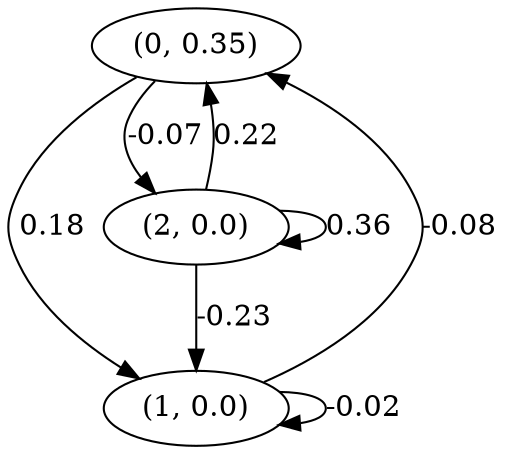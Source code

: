 digraph {
    0 [ label = "(0, 0.35)" ]
    1 [ label = "(1, 0.0)" ]
    2 [ label = "(2, 0.0)" ]
    1 -> 1 [ label = "-0.02" ]
    2 -> 2 [ label = "0.36" ]
    1 -> 0 [ label = "-0.08" ]
    2 -> 0 [ label = "0.22" ]
    0 -> 1 [ label = "0.18" ]
    2 -> 1 [ label = "-0.23" ]
    0 -> 2 [ label = "-0.07" ]
}

